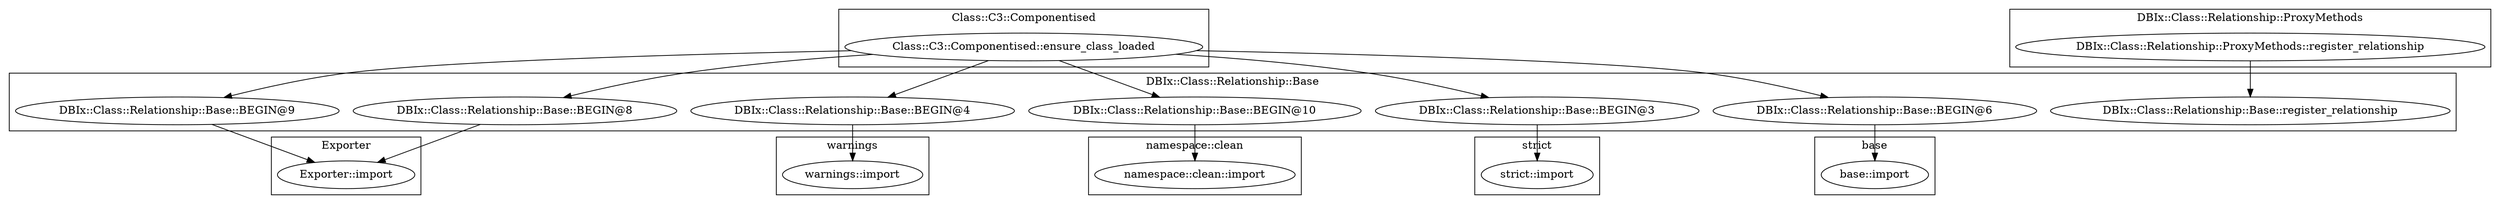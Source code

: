 digraph {
graph [overlap=false]
subgraph cluster_warnings {
	label="warnings";
	"warnings::import";
}
subgraph cluster_base {
	label="base";
	"base::import";
}
subgraph cluster_strict {
	label="strict";
	"strict::import";
}
subgraph cluster_Exporter {
	label="Exporter";
	"Exporter::import";
}
subgraph cluster_Class_C3_Componentised {
	label="Class::C3::Componentised";
	"Class::C3::Componentised::ensure_class_loaded";
}
subgraph cluster_DBIx_Class_Relationship_ProxyMethods {
	label="DBIx::Class::Relationship::ProxyMethods";
	"DBIx::Class::Relationship::ProxyMethods::register_relationship";
}
subgraph cluster_DBIx_Class_Relationship_Base {
	label="DBIx::Class::Relationship::Base";
	"DBIx::Class::Relationship::Base::register_relationship";
	"DBIx::Class::Relationship::Base::BEGIN@8";
	"DBIx::Class::Relationship::Base::BEGIN@9";
	"DBIx::Class::Relationship::Base::BEGIN@4";
	"DBIx::Class::Relationship::Base::BEGIN@10";
	"DBIx::Class::Relationship::Base::BEGIN@3";
	"DBIx::Class::Relationship::Base::BEGIN@6";
}
subgraph cluster_namespace_clean {
	label="namespace::clean";
	"namespace::clean::import";
}
"DBIx::Class::Relationship::Base::BEGIN@9" -> "Exporter::import";
"DBIx::Class::Relationship::Base::BEGIN@8" -> "Exporter::import";
"Class::C3::Componentised::ensure_class_loaded" -> "DBIx::Class::Relationship::Base::BEGIN@6";
"DBIx::Class::Relationship::ProxyMethods::register_relationship" -> "DBIx::Class::Relationship::Base::register_relationship";
"Class::C3::Componentised::ensure_class_loaded" -> "DBIx::Class::Relationship::Base::BEGIN@3";
"Class::C3::Componentised::ensure_class_loaded" -> "DBIx::Class::Relationship::Base::BEGIN@10";
"Class::C3::Componentised::ensure_class_loaded" -> "DBIx::Class::Relationship::Base::BEGIN@9";
"Class::C3::Componentised::ensure_class_loaded" -> "DBIx::Class::Relationship::Base::BEGIN@4";
"DBIx::Class::Relationship::Base::BEGIN@6" -> "base::import";
"DBIx::Class::Relationship::Base::BEGIN@4" -> "warnings::import";
"Class::C3::Componentised::ensure_class_loaded" -> "DBIx::Class::Relationship::Base::BEGIN@8";
"DBIx::Class::Relationship::Base::BEGIN@10" -> "namespace::clean::import";
"DBIx::Class::Relationship::Base::BEGIN@3" -> "strict::import";
}
